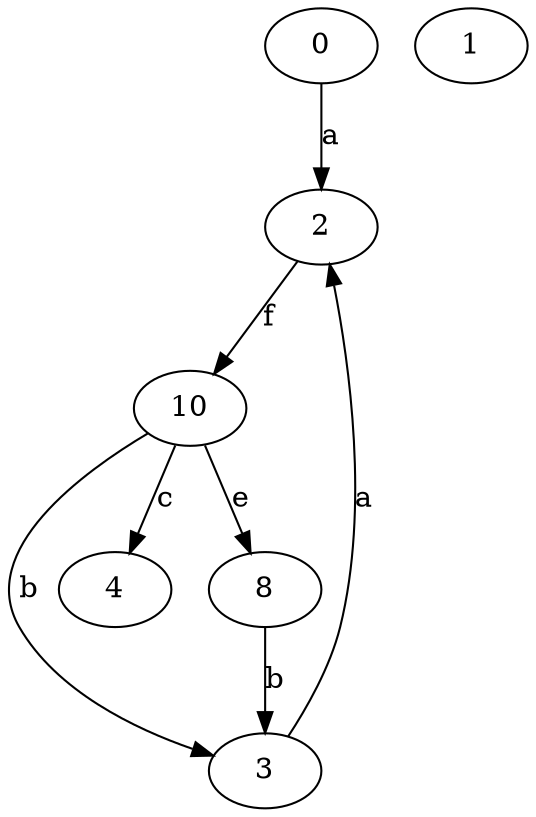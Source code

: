 strict digraph  {
0;
1;
2;
3;
4;
8;
10;
0 -> 2  [label=a];
2 -> 10  [label=f];
3 -> 2  [label=a];
8 -> 3  [label=b];
10 -> 3  [label=b];
10 -> 4  [label=c];
10 -> 8  [label=e];
}
